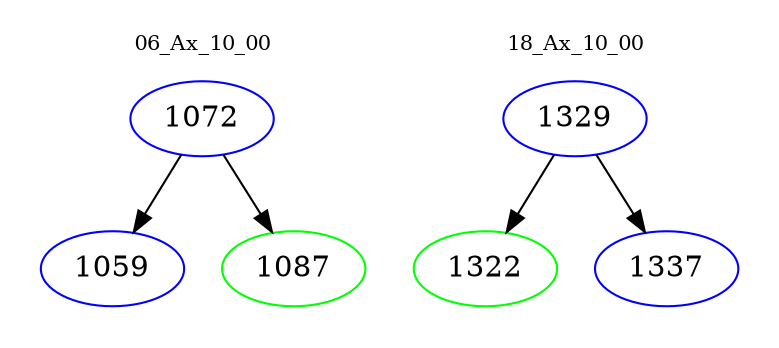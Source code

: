 digraph{
subgraph cluster_0 {
color = white
label = "06_Ax_10_00";
fontsize=10;
T0_1072 [label="1072", color="blue"]
T0_1072 -> T0_1059 [color="black"]
T0_1059 [label="1059", color="blue"]
T0_1072 -> T0_1087 [color="black"]
T0_1087 [label="1087", color="green"]
}
subgraph cluster_1 {
color = white
label = "18_Ax_10_00";
fontsize=10;
T1_1329 [label="1329", color="blue"]
T1_1329 -> T1_1322 [color="black"]
T1_1322 [label="1322", color="green"]
T1_1329 -> T1_1337 [color="black"]
T1_1337 [label="1337", color="blue"]
}
}
